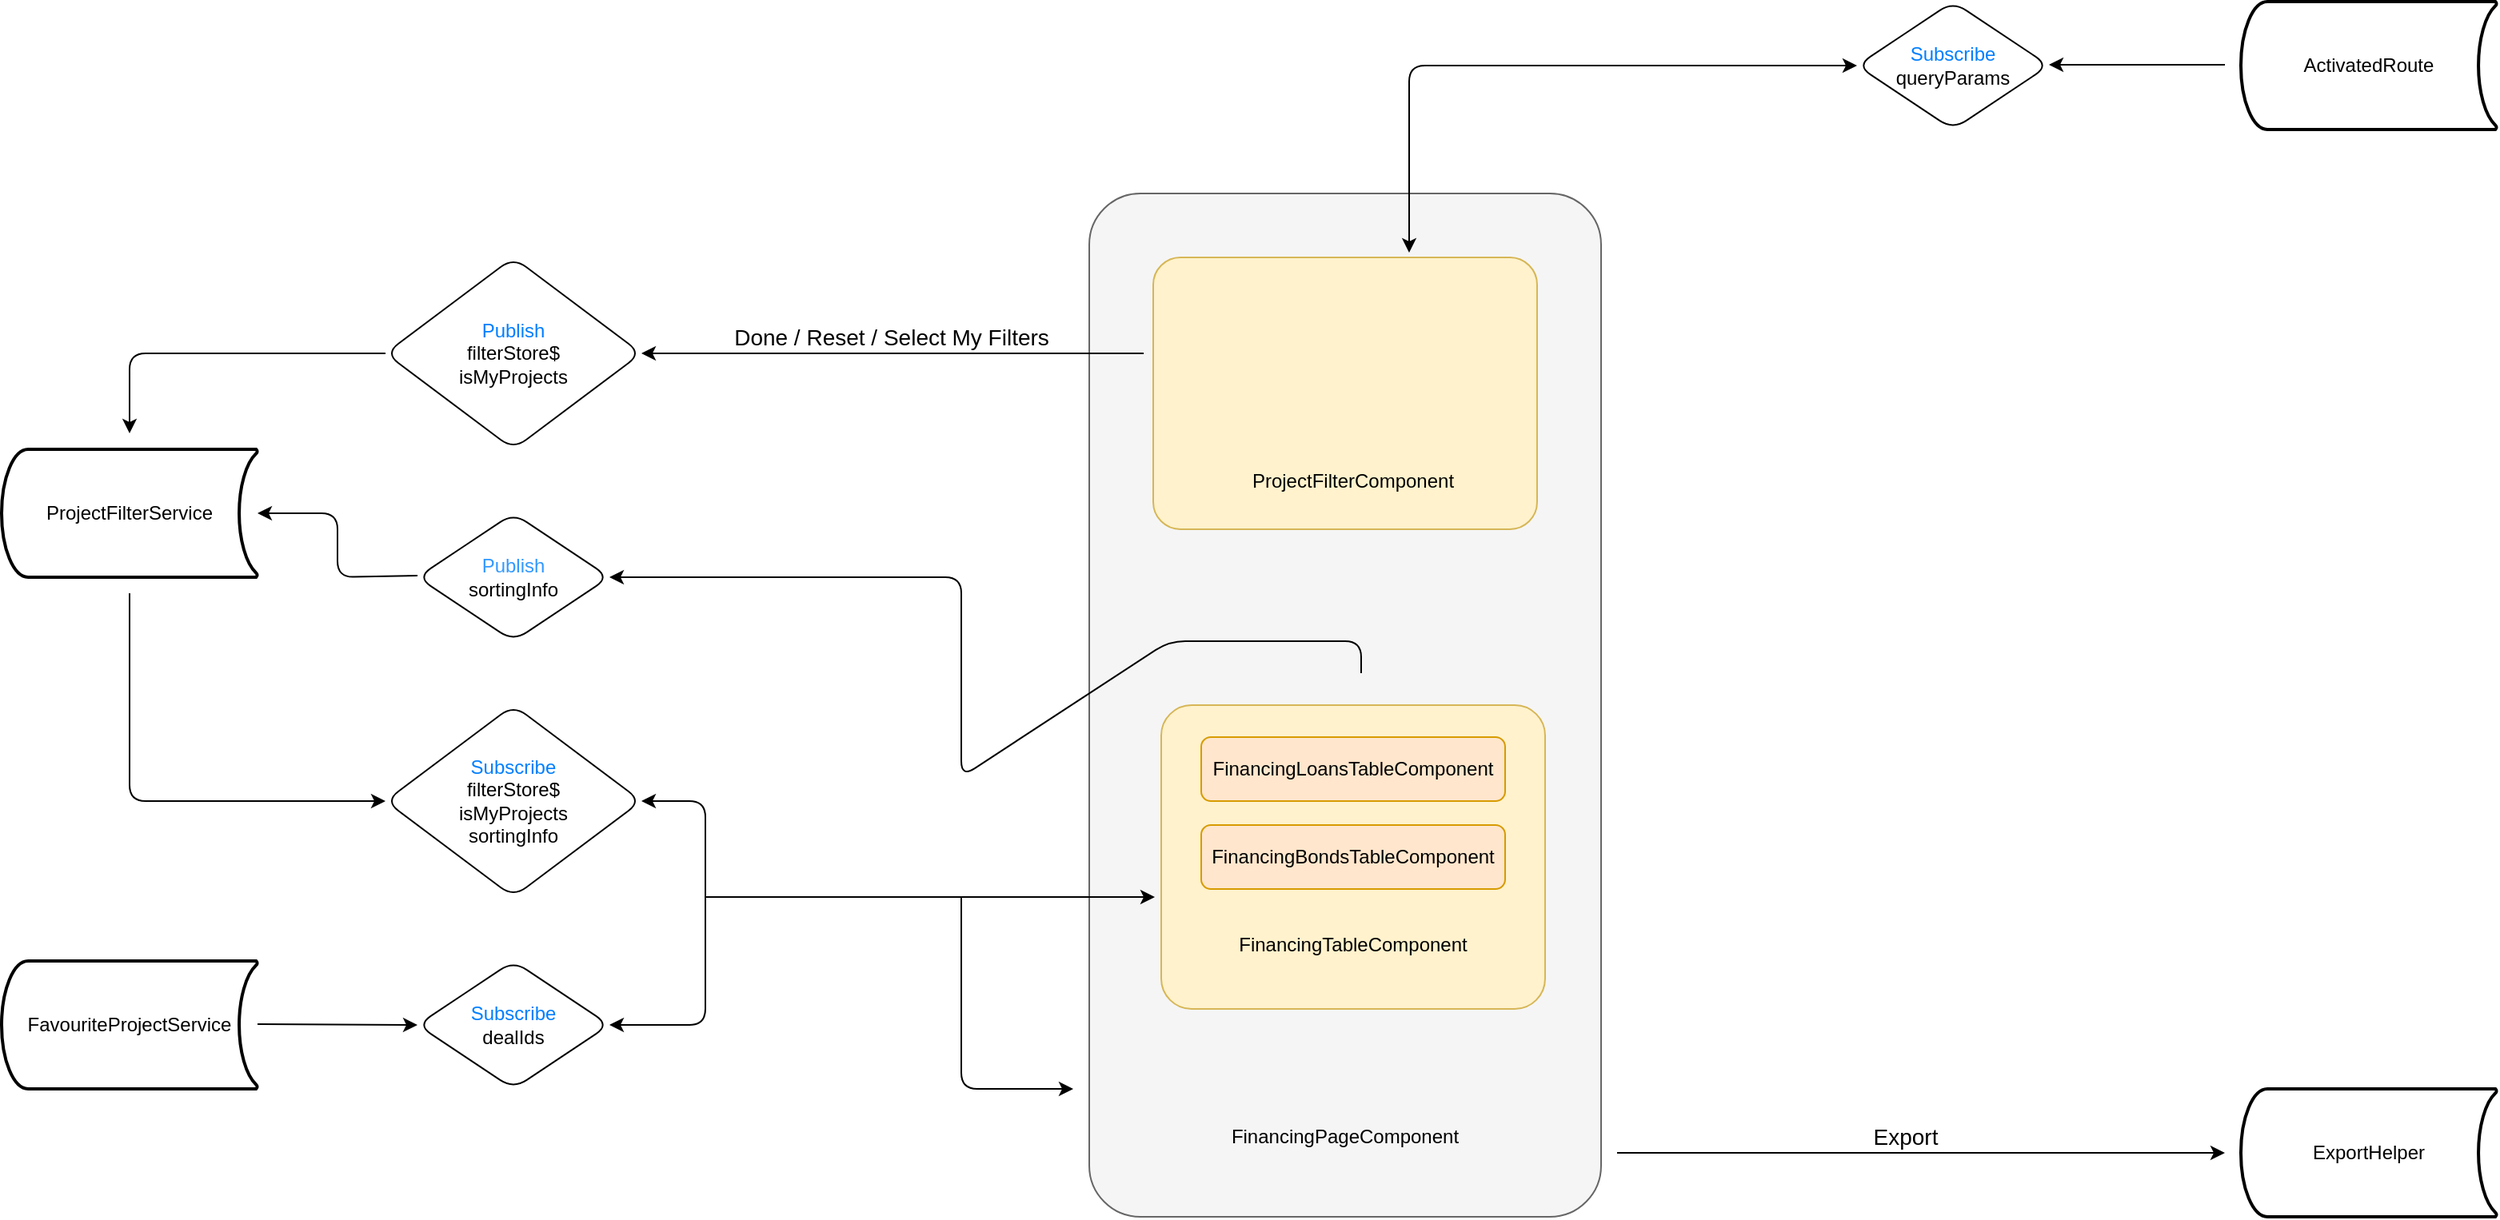 <mxfile version="20.5.1" type="github">
  <diagram id="SKNd3EIdWUoYjQNpWwd_" name="Page-1">
    <mxGraphModel dx="1422" dy="794" grid="1" gridSize="10" guides="1" tooltips="1" connect="1" arrows="1" fold="1" page="1" pageScale="1" pageWidth="2339" pageHeight="3300" background="none" math="0" shadow="0">
      <root>
        <mxCell id="0" />
        <mxCell id="1" parent="0" />
        <mxCell id="kuPXHheHs1qFwVD4z0sM-7" value="&lt;p style=&quot;line-height: 1;&quot;&gt;&lt;br&gt;&lt;/p&gt;" style="rounded=1;arcSize=10;html=1;align=center;whiteSpace=wrap;fillStyle=auto;glass=0;fillColor=#f5f5f5;strokeColor=#666666;fontColor=#333333;" parent="1" vertex="1">
          <mxGeometry x="800" y="320" width="320" height="640" as="geometry" />
        </mxCell>
        <mxCell id="kuPXHheHs1qFwVD4z0sM-14" value="&lt;font color=&quot;#007fff&quot;&gt;Subscribe&lt;/font&gt;&lt;br&gt;filterStore$&lt;br&gt;isMyProjects&lt;br&gt;sortingInfo" style="shape=rhombus;perimeter=rhombusPerimeter;whiteSpace=wrap;html=1;align=center;rounded=1;" parent="1" vertex="1">
          <mxGeometry x="360" y="640" width="160" height="120" as="geometry" />
        </mxCell>
        <mxCell id="kuPXHheHs1qFwVD4z0sM-16" value="&lt;font color=&quot;#007fff&quot;&gt;Subscribe&lt;/font&gt;&lt;br&gt;queryParams" style="shape=rhombus;perimeter=rhombusPerimeter;whiteSpace=wrap;html=1;align=center;rounded=1;" parent="1" vertex="1">
          <mxGeometry x="1280" y="200" width="120" height="80" as="geometry" />
        </mxCell>
        <mxCell id="88GkFY1QWdadN0h81eSF-1" value="FinancingPageComponent" style="text;html=1;strokeColor=none;fillColor=none;align=center;verticalAlign=middle;whiteSpace=wrap;rounded=1;glass=0;fillStyle=auto;" parent="1" vertex="1">
          <mxGeometry x="880" y="890" width="160" height="40" as="geometry" />
        </mxCell>
        <mxCell id="kuPXHheHs1qFwVD4z0sM-4" value="" style="rounded=1;arcSize=10;whiteSpace=wrap;html=1;align=center;fillColor=#fff2cc;strokeColor=#d6b656;" parent="1" vertex="1">
          <mxGeometry x="840" y="360" width="240" height="170" as="geometry" />
        </mxCell>
        <mxCell id="88GkFY1QWdadN0h81eSF-2" value="ProjectFilterComponent" style="text;html=1;strokeColor=none;fillColor=none;align=center;verticalAlign=middle;whiteSpace=wrap;rounded=1;glass=0;fillStyle=auto;" parent="1" vertex="1">
          <mxGeometry x="885" y="480" width="160" height="40" as="geometry" />
        </mxCell>
        <mxCell id="kuPXHheHs1qFwVD4z0sM-5" value="" style="rounded=1;arcSize=10;whiteSpace=wrap;html=1;align=center;fillColor=#fff2cc;strokeColor=#d6b656;" parent="1" vertex="1">
          <mxGeometry x="845" y="640" width="240" height="190" as="geometry" />
        </mxCell>
        <mxCell id="88GkFY1QWdadN0h81eSF-17" value="ActivatedRoute" style="strokeWidth=2;html=1;shape=mxgraph.flowchart.stored_data;whiteSpace=wrap;glass=0;fillStyle=auto;strokeColor=default;fillColor=none;gradientColor=none;rounded=1;" parent="1" vertex="1">
          <mxGeometry x="1520" y="200" width="160" height="80" as="geometry" />
        </mxCell>
        <mxCell id="88GkFY1QWdadN0h81eSF-22" value="ProjectFilterService" style="strokeWidth=2;html=1;shape=mxgraph.flowchart.stored_data;whiteSpace=wrap;glass=0;fillStyle=auto;strokeColor=default;fillColor=none;gradientColor=none;rounded=1;" parent="1" vertex="1">
          <mxGeometry x="120" y="480" width="160" height="80" as="geometry" />
        </mxCell>
        <mxCell id="88GkFY1QWdadN0h81eSF-30" value="&lt;font color=&quot;#007fff&quot;&gt;Publish&lt;/font&gt;&lt;br&gt;filterStore$&lt;br&gt;isMyProjects" style="shape=rhombus;perimeter=rhombusPerimeter;whiteSpace=wrap;html=1;align=center;rounded=1;" parent="1" vertex="1">
          <mxGeometry x="360" y="360" width="160" height="120" as="geometry" />
        </mxCell>
        <mxCell id="88GkFY1QWdadN0h81eSF-32" value="&lt;font color=&quot;#3399ff&quot;&gt;Publish&lt;/font&gt;&lt;br&gt;sortingInfo" style="shape=rhombus;perimeter=rhombusPerimeter;whiteSpace=wrap;html=1;align=center;rounded=1;" parent="1" vertex="1">
          <mxGeometry x="380" y="520" width="120" height="80" as="geometry" />
        </mxCell>
        <mxCell id="88GkFY1QWdadN0h81eSF-35" value="ExportHelper" style="strokeWidth=2;html=1;shape=mxgraph.flowchart.stored_data;whiteSpace=wrap;glass=0;fillStyle=auto;strokeColor=default;fillColor=none;gradientColor=none;rounded=1;" parent="1" vertex="1">
          <mxGeometry x="1520" y="880" width="160" height="80" as="geometry" />
        </mxCell>
        <mxCell id="88GkFY1QWdadN0h81eSF-36" value="FavouriteProjectService" style="strokeWidth=2;html=1;shape=mxgraph.flowchart.stored_data;whiteSpace=wrap;glass=0;fillStyle=auto;strokeColor=default;fillColor=none;gradientColor=none;rounded=1;" parent="1" vertex="1">
          <mxGeometry x="120" y="800" width="160" height="80" as="geometry" />
        </mxCell>
        <mxCell id="88GkFY1QWdadN0h81eSF-37" value="&lt;font color=&quot;#007fff&quot;&gt;Subscribe&lt;/font&gt;&lt;br&gt;dealIds" style="shape=rhombus;perimeter=rhombusPerimeter;whiteSpace=wrap;html=1;align=center;rounded=1;" parent="1" vertex="1">
          <mxGeometry x="380" y="800" width="120" height="80" as="geometry" />
        </mxCell>
        <mxCell id="88GkFY1QWdadN0h81eSF-41" value="" style="endArrow=classic;html=1;rounded=1;strokeColor=default;fontColor=#3399FF;" parent="1" edge="1">
          <mxGeometry width="50" height="50" relative="1" as="geometry">
            <mxPoint x="834" y="420" as="sourcePoint" />
            <mxPoint x="520" y="420" as="targetPoint" />
          </mxGeometry>
        </mxCell>
        <mxCell id="88GkFY1QWdadN0h81eSF-54" value="Done / Reset / Select My Filters" style="edgeLabel;html=1;align=center;verticalAlign=middle;resizable=0;points=[];fontSize=14;rounded=1;" parent="88GkFY1QWdadN0h81eSF-41" vertex="1" connectable="0">
          <mxGeometry x="0.096" y="3" relative="1" as="geometry">
            <mxPoint x="14" y="-13" as="offset" />
          </mxGeometry>
        </mxCell>
        <mxCell id="88GkFY1QWdadN0h81eSF-42" value="" style="endArrow=classic;html=1;rounded=1;strokeColor=default;fontColor=#3399FF;" parent="1" edge="1">
          <mxGeometry width="50" height="50" relative="1" as="geometry">
            <mxPoint x="970" y="620" as="sourcePoint" />
            <mxPoint x="500" y="560" as="targetPoint" />
            <Array as="points">
              <mxPoint x="970" y="600" />
              <mxPoint x="850" y="600" />
              <mxPoint x="720" y="685" />
              <mxPoint x="720" y="560" />
            </Array>
          </mxGeometry>
        </mxCell>
        <mxCell id="88GkFY1QWdadN0h81eSF-45" value="" style="endArrow=classic;html=1;rounded=1;fontSize=11;startSize=6;endSize=6;" parent="1" edge="1">
          <mxGeometry width="50" height="50" relative="1" as="geometry">
            <mxPoint x="360" y="420" as="sourcePoint" />
            <mxPoint x="200" y="470" as="targetPoint" />
            <Array as="points">
              <mxPoint x="200" y="420" />
            </Array>
          </mxGeometry>
        </mxCell>
        <mxCell id="88GkFY1QWdadN0h81eSF-46" value="" style="endArrow=classic;html=1;rounded=1;fontSize=11;startSize=6;endSize=6;" parent="1" edge="1">
          <mxGeometry width="50" height="50" relative="1" as="geometry">
            <mxPoint x="380" y="559" as="sourcePoint" />
            <mxPoint x="280" y="520" as="targetPoint" />
            <Array as="points">
              <mxPoint x="330" y="560" />
              <mxPoint x="330" y="520" />
            </Array>
          </mxGeometry>
        </mxCell>
        <mxCell id="88GkFY1QWdadN0h81eSF-47" value="" style="endArrow=classic;html=1;rounded=1;fontSize=11;startSize=6;endSize=6;" parent="1" edge="1">
          <mxGeometry width="50" height="50" relative="1" as="geometry">
            <mxPoint x="200" y="570" as="sourcePoint" />
            <mxPoint x="360" y="700" as="targetPoint" />
            <Array as="points">
              <mxPoint x="200" y="700" />
            </Array>
          </mxGeometry>
        </mxCell>
        <mxCell id="88GkFY1QWdadN0h81eSF-48" value="" style="endArrow=classic;html=1;rounded=1;fontSize=11;startSize=6;endSize=6;entryX=0;entryY=0.5;entryDx=0;entryDy=0;" parent="1" target="88GkFY1QWdadN0h81eSF-37" edge="1">
          <mxGeometry width="50" height="50" relative="1" as="geometry">
            <mxPoint x="280" y="839.5" as="sourcePoint" />
            <mxPoint x="350" y="839.5" as="targetPoint" />
          </mxGeometry>
        </mxCell>
        <mxCell id="88GkFY1QWdadN0h81eSF-49" value="" style="endArrow=classic;html=1;rounded=1;fontSize=11;startSize=6;endSize=6;targetPerimeterSpacing=6;sourcePerimeterSpacing=6;startArrow=none;startFill=0;jumpStyle=none;sketch=0;" parent="1" edge="1">
          <mxGeometry width="50" height="50" relative="1" as="geometry">
            <mxPoint x="560" y="760" as="sourcePoint" />
            <mxPoint x="841" y="760" as="targetPoint" />
            <Array as="points">
              <mxPoint x="643" y="760" />
            </Array>
          </mxGeometry>
        </mxCell>
        <mxCell id="88GkFY1QWdadN0h81eSF-50" value="" style="endArrow=classic;html=1;rounded=1;fontSize=11;startSize=6;endSize=6;" parent="1" edge="1">
          <mxGeometry width="50" height="50" relative="1" as="geometry">
            <mxPoint x="720" y="760" as="sourcePoint" />
            <mxPoint x="790" y="880" as="targetPoint" />
            <Array as="points">
              <mxPoint x="720" y="880" />
            </Array>
          </mxGeometry>
        </mxCell>
        <mxCell id="88GkFY1QWdadN0h81eSF-52" value="" style="endArrow=classic;startArrow=classic;html=1;rounded=1;sketch=0;fontSize=11;startSize=6;endSize=6;sourcePerimeterSpacing=6;targetPerimeterSpacing=6;jumpStyle=none;exitX=1;exitY=0.5;exitDx=0;exitDy=0;entryX=1;entryY=0.5;entryDx=0;entryDy=0;" parent="1" source="88GkFY1QWdadN0h81eSF-37" target="kuPXHheHs1qFwVD4z0sM-14" edge="1">
          <mxGeometry width="50" height="50" relative="1" as="geometry">
            <mxPoint x="690" y="800" as="sourcePoint" />
            <mxPoint x="740" y="750" as="targetPoint" />
            <Array as="points">
              <mxPoint x="560" y="840" />
              <mxPoint x="560" y="760" />
              <mxPoint x="560" y="700" />
            </Array>
          </mxGeometry>
        </mxCell>
        <mxCell id="88GkFY1QWdadN0h81eSF-56" value="" style="endArrow=classic;html=1;rounded=1;sketch=0;fontSize=14;fontColor=#3399FF;startSize=6;endSize=6;sourcePerimeterSpacing=6;targetPerimeterSpacing=6;jumpStyle=none;" parent="1" edge="1">
          <mxGeometry width="50" height="50" relative="1" as="geometry">
            <mxPoint x="1510" y="239.5" as="sourcePoint" />
            <mxPoint x="1400" y="239.5" as="targetPoint" />
          </mxGeometry>
        </mxCell>
        <mxCell id="88GkFY1QWdadN0h81eSF-57" value="" style="endArrow=classic;html=1;rounded=1;sketch=0;fontSize=14;fontColor=#3399FF;startSize=6;endSize=6;sourcePerimeterSpacing=6;targetPerimeterSpacing=6;jumpStyle=none;startArrow=classic;startFill=1;exitX=0;exitY=0.5;exitDx=0;exitDy=0;" parent="1" source="kuPXHheHs1qFwVD4z0sM-16" edge="1">
          <mxGeometry width="50" height="50" relative="1" as="geometry">
            <mxPoint x="1280" y="316.5" as="sourcePoint" />
            <mxPoint x="1000" y="357" as="targetPoint" />
            <Array as="points">
              <mxPoint x="1000" y="240" />
            </Array>
          </mxGeometry>
        </mxCell>
        <mxCell id="88GkFY1QWdadN0h81eSF-62" value="" style="endArrow=classic;html=1;rounded=1;sketch=0;fontSize=14;fontColor=#3399FF;startSize=6;endSize=6;sourcePerimeterSpacing=6;targetPerimeterSpacing=6;jumpStyle=none;" parent="1" edge="1">
          <mxGeometry width="50" height="50" relative="1" as="geometry">
            <mxPoint x="1130" y="920" as="sourcePoint" />
            <mxPoint x="1510" y="920" as="targetPoint" />
          </mxGeometry>
        </mxCell>
        <mxCell id="88GkFY1QWdadN0h81eSF-63" value="Export" style="text;html=1;align=center;verticalAlign=middle;resizable=0;points=[];autosize=1;strokeColor=none;fillColor=none;fontSize=14;fontColor=#000000;rounded=1;" parent="1" vertex="1">
          <mxGeometry x="1280" y="895" width="60" height="30" as="geometry" />
        </mxCell>
        <mxCell id="4DGdLXyVOE1tpYwqWEd2-1" value="FinancingTableComponent" style="text;html=1;strokeColor=none;fillColor=none;align=center;verticalAlign=middle;whiteSpace=wrap;rounded=1;glass=0;fillStyle=auto;" vertex="1" parent="1">
          <mxGeometry x="885" y="770" width="160" height="40" as="geometry" />
        </mxCell>
        <mxCell id="4DGdLXyVOE1tpYwqWEd2-2" value="FinancingLoansTableComponent" style="rounded=1;whiteSpace=wrap;html=1;fillColor=#ffe6cc;strokeColor=#d79b00;" vertex="1" parent="1">
          <mxGeometry x="870" y="660" width="190" height="40" as="geometry" />
        </mxCell>
        <mxCell id="4DGdLXyVOE1tpYwqWEd2-4" value="FinancingBondsTableComponent" style="rounded=1;whiteSpace=wrap;html=1;fillColor=#ffe6cc;strokeColor=#d79b00;" vertex="1" parent="1">
          <mxGeometry x="870" y="715" width="190" height="40" as="geometry" />
        </mxCell>
      </root>
    </mxGraphModel>
  </diagram>
</mxfile>
